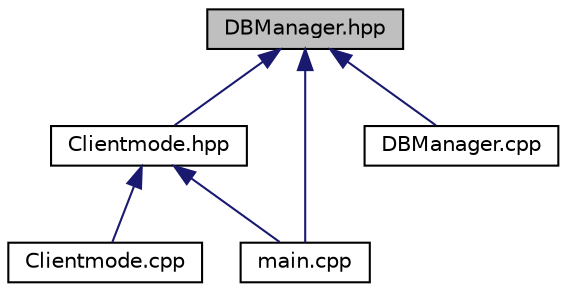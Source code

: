 digraph "DBManager.hpp"
{
 // LATEX_PDF_SIZE
  edge [fontname="Helvetica",fontsize="10",labelfontname="Helvetica",labelfontsize="10"];
  node [fontname="Helvetica",fontsize="10",shape=record];
  Node1 [label="DBManager.hpp",height=0.2,width=0.4,color="black", fillcolor="grey75", style="filled", fontcolor="black",tooltip="Clase encargada de manipular la base de datos bancaria."];
  Node1 -> Node2 [dir="back",color="midnightblue",fontsize="10",style="solid",fontname="Helvetica"];
  Node2 [label="Clientmode.hpp",height=0.2,width=0.4,color="black", fillcolor="white", style="filled",URL="$_clientmode_8hpp.html",tooltip="Header file para el modo de atencion al cliente."];
  Node2 -> Node3 [dir="back",color="midnightblue",fontsize="10",style="solid",fontname="Helvetica"];
  Node3 [label="Clientmode.cpp",height=0.2,width=0.4,color="black", fillcolor="white", style="filled",URL="$_clientmode_8cpp.html",tooltip="Definicion de funciones del modo de atencion al cleinte."];
  Node2 -> Node4 [dir="back",color="midnightblue",fontsize="10",style="solid",fontname="Helvetica"];
  Node4 [label="main.cpp",height=0.2,width=0.4,color="black", fillcolor="white", style="filled",URL="$main_8cpp.html",tooltip="Implementacion principal del sistema de gestion bancaria."];
  Node1 -> Node5 [dir="back",color="midnightblue",fontsize="10",style="solid",fontname="Helvetica"];
  Node5 [label="DBManager.cpp",height=0.2,width=0.4,color="black", fillcolor="white", style="filled",URL="$_d_b_manager_8cpp.html",tooltip="Definicion de los metodos de la clase DBManager."];
  Node1 -> Node4 [dir="back",color="midnightblue",fontsize="10",style="solid",fontname="Helvetica"];
}
